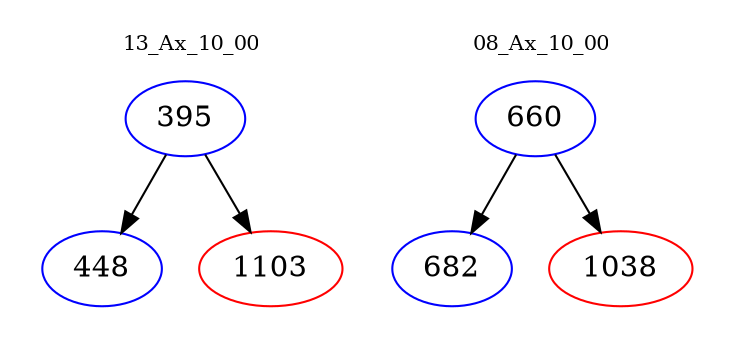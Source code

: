 digraph{
subgraph cluster_0 {
color = white
label = "13_Ax_10_00";
fontsize=10;
T0_395 [label="395", color="blue"]
T0_395 -> T0_448 [color="black"]
T0_448 [label="448", color="blue"]
T0_395 -> T0_1103 [color="black"]
T0_1103 [label="1103", color="red"]
}
subgraph cluster_1 {
color = white
label = "08_Ax_10_00";
fontsize=10;
T1_660 [label="660", color="blue"]
T1_660 -> T1_682 [color="black"]
T1_682 [label="682", color="blue"]
T1_660 -> T1_1038 [color="black"]
T1_1038 [label="1038", color="red"]
}
}
